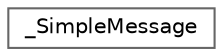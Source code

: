 digraph "Graphical Class Hierarchy"
{
 // LATEX_PDF_SIZE
  bgcolor="transparent";
  edge [fontname=Helvetica,fontsize=10,labelfontname=Helvetica,labelfontsize=10];
  node [fontname=Helvetica,fontsize=10,shape=box,height=0.2,width=0.4];
  rankdir="LR";
  Node0 [label="_SimpleMessage",height=0.2,width=0.4,color="grey40", fillcolor="white", style="filled",URL="$struct__SimpleMessage.html",tooltip=" "];
}
